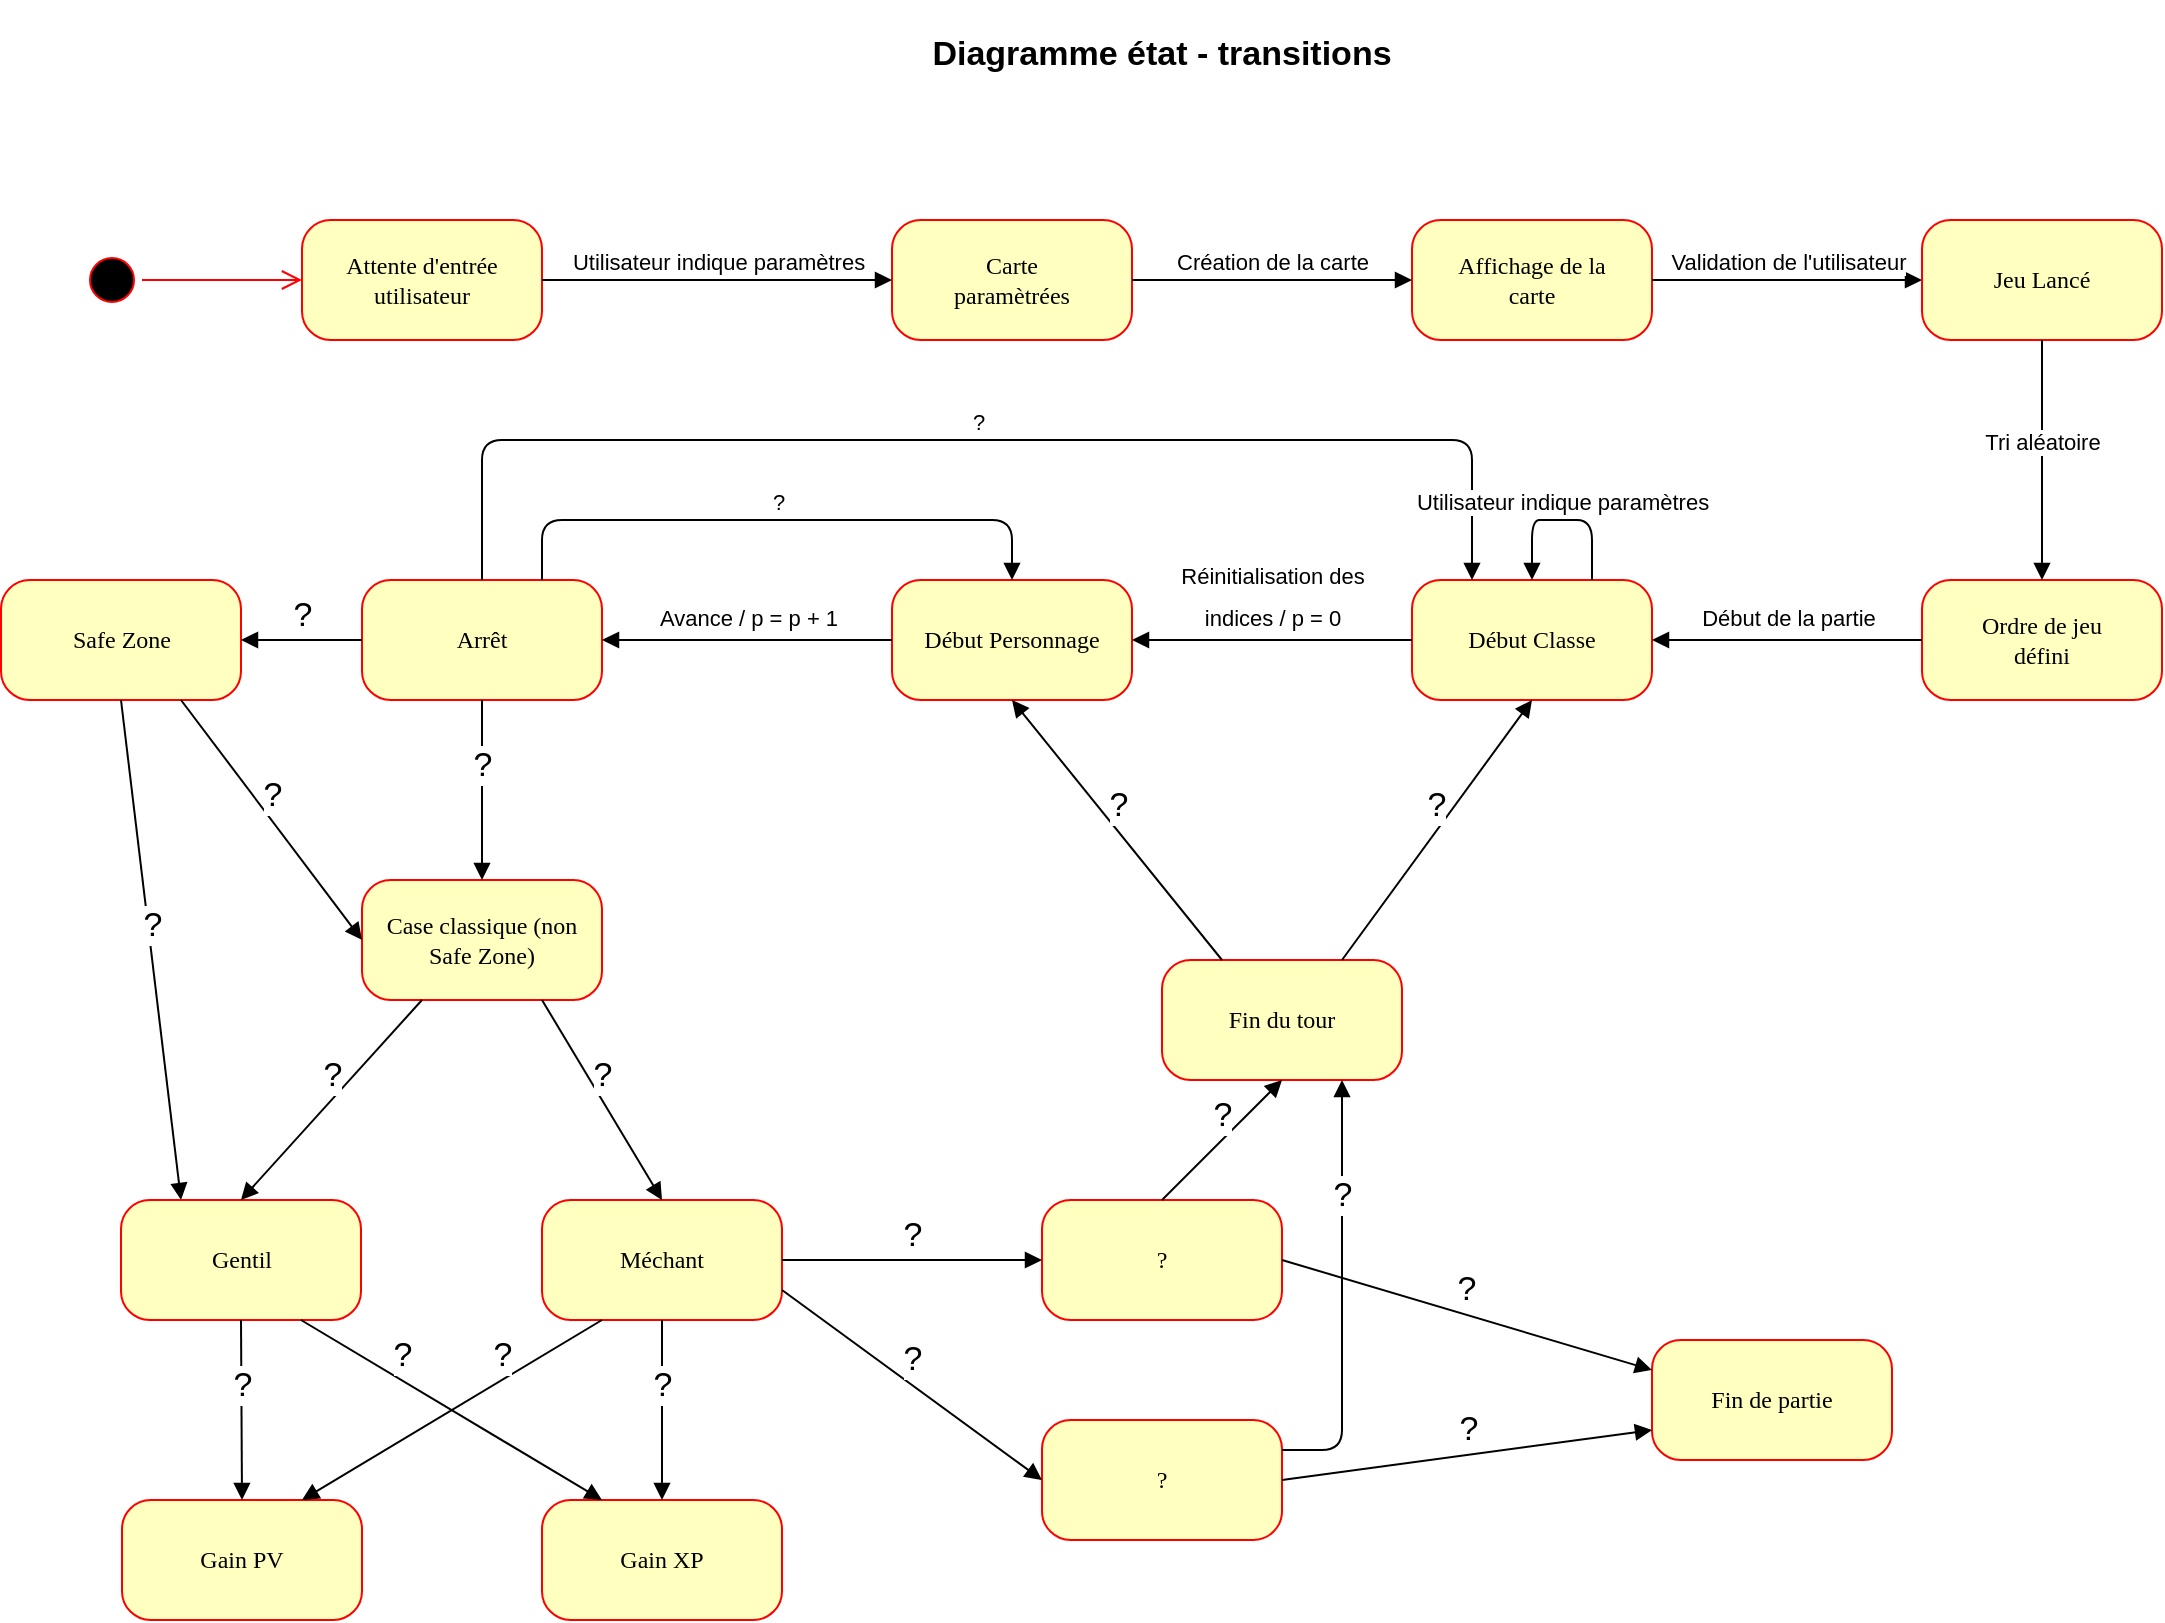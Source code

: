 <mxfile version="12.1.0" type="device" pages="1"><diagram name="Page-1" id="58cdce13-f638-feb5-8d6f-7d28b1aa9fa0"><mxGraphModel dx="2807" dy="898" grid="1" gridSize="10" guides="1" tooltips="1" connect="1" arrows="1" fold="1" page="1" pageScale="1" pageWidth="1100" pageHeight="850" background="#ffffff" math="0" shadow="0"><root><mxCell id="0"/><mxCell id="1" parent="0"/><mxCell id="382b91b5511bd0f7-1" value="" style="ellipse;html=1;shape=startState;fillColor=#000000;strokeColor=#ff0000;rounded=1;shadow=0;comic=0;labelBackgroundColor=none;fontFamily=Verdana;fontSize=12;fontColor=#000000;align=center;direction=south;" parent="1" vertex="1"><mxGeometry x="40" y="145" width="30" height="30" as="geometry"/></mxCell><mxCell id="382b91b5511bd0f7-6" value="Attente d'entrée utilisateur" style="rounded=1;whiteSpace=wrap;html=1;arcSize=24;fillColor=#ffffc0;strokeColor=#ff0000;shadow=0;comic=0;labelBackgroundColor=none;fontFamily=Verdana;fontSize=12;fontColor=#000000;align=center;" parent="1" vertex="1"><mxGeometry x="150" y="130" width="120" height="60" as="geometry"/></mxCell><mxCell id="382b91b5511bd0f7-7" value="&lt;div&gt;Carte &lt;br&gt;&lt;/div&gt;&lt;div&gt;paramètrées&lt;/div&gt;" style="rounded=1;whiteSpace=wrap;html=1;arcSize=24;fillColor=#ffffc0;strokeColor=#ff0000;shadow=0;comic=0;labelBackgroundColor=none;fontFamily=Verdana;fontSize=12;fontColor=#000000;align=center;" parent="1" vertex="1"><mxGeometry x="445" y="130" width="120" height="60" as="geometry"/></mxCell><mxCell id="382b91b5511bd0f7-9" value="&lt;div&gt;Affichage de la&lt;/div&gt;&lt;div&gt;carte&lt;br&gt;&lt;/div&gt;" style="rounded=1;whiteSpace=wrap;html=1;arcSize=24;fillColor=#ffffc0;strokeColor=#ff0000;shadow=0;comic=0;labelBackgroundColor=none;fontFamily=Verdana;fontSize=12;fontColor=#000000;align=center;" parent="1" vertex="1"><mxGeometry x="705" y="130" width="120" height="60" as="geometry"/></mxCell><mxCell id="382b91b5511bd0f7-10" value="Case classique (non Safe Zone)" style="rounded=1;whiteSpace=wrap;html=1;arcSize=24;fillColor=#ffffc0;strokeColor=#ff0000;shadow=0;comic=0;labelBackgroundColor=none;fontFamily=Verdana;fontSize=12;fontColor=#000000;align=center;" parent="1" vertex="1"><mxGeometry x="180" y="460" width="120" height="60" as="geometry"/></mxCell><mxCell id="2a3bc250acf0617d-9" style="edgeStyle=orthogonalEdgeStyle;html=1;labelBackgroundColor=none;endArrow=open;endSize=8;strokeColor=#ff0000;fontFamily=Verdana;fontSize=12;align=left;" parent="1" source="382b91b5511bd0f7-1" target="382b91b5511bd0f7-6" edge="1"><mxGeometry relative="1" as="geometry"/></mxCell><mxCell id="XSdmtjCTGofV4WeXrLUy-1" value="Validation de l'utilisateur" style="html=1;verticalAlign=bottom;endArrow=block;entryX=0;entryY=0.5;entryDx=0;entryDy=0;exitX=1;exitY=0.5;exitDx=0;exitDy=0;" parent="1" source="382b91b5511bd0f7-9" target="XSdmtjCTGofV4WeXrLUy-7" edge="1"><mxGeometry width="80" relative="1" as="geometry"><mxPoint x="850" y="160" as="sourcePoint"/><mxPoint x="930" y="160" as="targetPoint"/></mxGeometry></mxCell><mxCell id="XSdmtjCTGofV4WeXrLUy-2" value="Utilisateur indique paramètres" style="html=1;verticalAlign=bottom;endArrow=block;exitX=1;exitY=0.5;exitDx=0;exitDy=0;entryX=0;entryY=0.5;entryDx=0;entryDy=0;" parent="1" source="382b91b5511bd0f7-6" target="382b91b5511bd0f7-7" edge="1"><mxGeometry width="80" relative="1" as="geometry"><mxPoint x="280" y="160" as="sourcePoint"/><mxPoint x="360" y="160" as="targetPoint"/></mxGeometry></mxCell><mxCell id="XSdmtjCTGofV4WeXrLUy-3" value="&lt;div&gt;Création de la carte&lt;/div&gt;" style="html=1;verticalAlign=bottom;endArrow=block;entryX=0;entryY=0.5;entryDx=0;entryDy=0;exitX=1;exitY=0.5;exitDx=0;exitDy=0;" parent="1" source="382b91b5511bd0f7-7" target="382b91b5511bd0f7-9" edge="1"><mxGeometry width="80" relative="1" as="geometry"><mxPoint x="595" y="160" as="sourcePoint"/><mxPoint x="675" y="160" as="targetPoint"/></mxGeometry></mxCell><mxCell id="XSdmtjCTGofV4WeXrLUy-5" value="Diagramme état - transitions" style="text;align=center;fontStyle=1;verticalAlign=middle;spacingLeft=3;spacingRight=3;strokeColor=none;rotatable=0;points=[[0,0.5],[1,0.5]];portConstraint=eastwest;fontSize=17;" parent="1" vertex="1"><mxGeometry x="445" y="20" width="270" height="50" as="geometry"/></mxCell><mxCell id="XSdmtjCTGofV4WeXrLUy-7" value="Jeu Lancé" style="rounded=1;whiteSpace=wrap;html=1;arcSize=24;fillColor=#ffffc0;strokeColor=#ff0000;shadow=0;comic=0;labelBackgroundColor=none;fontFamily=Verdana;fontSize=12;fontColor=#000000;align=center;" parent="1" vertex="1"><mxGeometry x="960" y="130" width="120" height="60" as="geometry"/></mxCell><mxCell id="XSdmtjCTGofV4WeXrLUy-9" value="&lt;div&gt;Ordre de jeu &lt;br&gt;&lt;/div&gt;&lt;div&gt;défini&lt;/div&gt;" style="rounded=1;whiteSpace=wrap;html=1;arcSize=24;fillColor=#ffffc0;strokeColor=#ff0000;shadow=0;comic=0;labelBackgroundColor=none;fontFamily=Verdana;fontSize=12;fontColor=#000000;align=center;" parent="1" vertex="1"><mxGeometry x="960" y="310" width="120" height="60" as="geometry"/></mxCell><mxCell id="XSdmtjCTGofV4WeXrLUy-10" value="&lt;div style=&quot;font-size: 11px&quot;&gt;Tri aléatoire&lt;/div&gt;" style="html=1;verticalAlign=bottom;endArrow=block;fontSize=17;entryX=0.5;entryY=0;entryDx=0;entryDy=0;exitX=0.5;exitY=1;exitDx=0;exitDy=0;" parent="1" source="XSdmtjCTGofV4WeXrLUy-7" target="XSdmtjCTGofV4WeXrLUy-9" edge="1"><mxGeometry width="80" relative="1" as="geometry"><mxPoint x="1000" y="230" as="sourcePoint"/><mxPoint x="1080" y="230" as="targetPoint"/></mxGeometry></mxCell><mxCell id="XSdmtjCTGofV4WeXrLUy-11" value="Début Classe" style="rounded=1;whiteSpace=wrap;html=1;arcSize=24;fillColor=#ffffc0;strokeColor=#ff0000;shadow=0;comic=0;labelBackgroundColor=none;fontFamily=Verdana;fontSize=12;fontColor=#000000;align=center;" parent="1" vertex="1"><mxGeometry x="705" y="310" width="120" height="60" as="geometry"/></mxCell><mxCell id="XSdmtjCTGofV4WeXrLUy-12" value="&lt;font style=&quot;font-size: 11px&quot;&gt;Début de la partie&lt;/font&gt;" style="html=1;verticalAlign=bottom;endArrow=block;fontSize=17;entryX=1;entryY=0.5;entryDx=0;entryDy=0;exitX=0;exitY=0.5;exitDx=0;exitDy=0;" parent="1" source="XSdmtjCTGofV4WeXrLUy-9" target="XSdmtjCTGofV4WeXrLUy-11" edge="1"><mxGeometry width="80" relative="1" as="geometry"><mxPoint x="860" y="340" as="sourcePoint"/><mxPoint x="940" y="340" as="targetPoint"/></mxGeometry></mxCell><mxCell id="XSdmtjCTGofV4WeXrLUy-14" value="&lt;div&gt;Début Personnage&lt;/div&gt;" style="rounded=1;whiteSpace=wrap;html=1;arcSize=24;fillColor=#ffffc0;strokeColor=#ff0000;shadow=0;comic=0;labelBackgroundColor=none;fontFamily=Verdana;fontSize=12;fontColor=#000000;align=center;" parent="1" vertex="1"><mxGeometry x="445" y="310" width="120" height="60" as="geometry"/></mxCell><mxCell id="XSdmtjCTGofV4WeXrLUy-15" value="&lt;font style=&quot;font-size: 11px&quot;&gt;Réinitialisation des &lt;br&gt;indices / p = 0&lt;/font&gt;" style="html=1;verticalAlign=bottom;endArrow=block;fontSize=17;entryX=1;entryY=0.5;entryDx=0;entryDy=0;exitX=0;exitY=0.5;exitDx=0;exitDy=0;" parent="1" source="XSdmtjCTGofV4WeXrLUy-11" target="XSdmtjCTGofV4WeXrLUy-14" edge="1"><mxGeometry width="80" relative="1" as="geometry"><mxPoint x="590" y="400" as="sourcePoint"/><mxPoint x="670" y="400" as="targetPoint"/></mxGeometry></mxCell><mxCell id="XSdmtjCTGofV4WeXrLUy-16" value="Arrêt" style="rounded=1;whiteSpace=wrap;html=1;arcSize=24;fillColor=#ffffc0;strokeColor=#ff0000;shadow=0;comic=0;labelBackgroundColor=none;fontFamily=Verdana;fontSize=12;fontColor=#000000;align=center;" parent="1" vertex="1"><mxGeometry x="180" y="310" width="120" height="60" as="geometry"/></mxCell><mxCell id="XSdmtjCTGofV4WeXrLUy-17" value="&lt;div&gt;&lt;font style=&quot;font-size: 11px&quot;&gt;Avance / p = p + 1&lt;/font&gt;&lt;/div&gt;" style="html=1;verticalAlign=bottom;endArrow=block;fontSize=17;entryX=1;entryY=0.5;entryDx=0;entryDy=0;exitX=0;exitY=0.5;exitDx=0;exitDy=0;" parent="1" source="XSdmtjCTGofV4WeXrLUy-14" target="XSdmtjCTGofV4WeXrLUy-16" edge="1"><mxGeometry width="80" relative="1" as="geometry"><mxPoint x="320" y="350" as="sourcePoint"/><mxPoint x="400" y="350" as="targetPoint"/></mxGeometry></mxCell><mxCell id="lgbNnTjMmLjhFjJANMQM-1" value="?" style="html=1;verticalAlign=bottom;endArrow=block;exitX=0.5;exitY=0;exitDx=0;exitDy=0;entryX=0.25;entryY=0;entryDx=0;entryDy=0;" edge="1" parent="1" source="XSdmtjCTGofV4WeXrLUy-16" target="XSdmtjCTGofV4WeXrLUy-11"><mxGeometry width="80" relative="1" as="geometry"><mxPoint x="210" y="270" as="sourcePoint"/><mxPoint x="385" y="270" as="targetPoint"/><Array as="points"><mxPoint x="240" y="240"/><mxPoint x="735" y="240"/></Array></mxGeometry></mxCell><mxCell id="lgbNnTjMmLjhFjJANMQM-3" value="?" style="html=1;verticalAlign=bottom;endArrow=block;exitX=0.75;exitY=0;exitDx=0;exitDy=0;entryX=0.5;entryY=0;entryDx=0;entryDy=0;" edge="1" parent="1" source="XSdmtjCTGofV4WeXrLUy-16" target="XSdmtjCTGofV4WeXrLUy-14"><mxGeometry width="80" relative="1" as="geometry"><mxPoint x="290" y="180" as="sourcePoint"/><mxPoint x="465" y="180" as="targetPoint"/><Array as="points"><mxPoint x="270" y="280"/><mxPoint x="505" y="280"/></Array></mxGeometry></mxCell><mxCell id="lgbNnTjMmLjhFjJANMQM-4" value="Utilisateur indique paramètres" style="html=1;verticalAlign=bottom;endArrow=block;exitX=0.75;exitY=0;exitDx=0;exitDy=0;entryX=0.5;entryY=0;entryDx=0;entryDy=0;" edge="1" parent="1" source="XSdmtjCTGofV4WeXrLUy-11" target="XSdmtjCTGofV4WeXrLUy-11"><mxGeometry width="80" relative="1" as="geometry"><mxPoint x="780" y="260" as="sourcePoint"/><mxPoint x="955" y="260" as="targetPoint"/><Array as="points"><mxPoint x="795" y="280"/><mxPoint x="780" y="280"/><mxPoint x="765" y="280"/></Array></mxGeometry></mxCell><mxCell id="lgbNnTjMmLjhFjJANMQM-5" value="&lt;div&gt;Safe Zone&lt;/div&gt;" style="rounded=1;whiteSpace=wrap;html=1;arcSize=24;fillColor=#ffffc0;strokeColor=#ff0000;shadow=0;comic=0;labelBackgroundColor=none;fontFamily=Verdana;fontSize=12;fontColor=#000000;align=center;" vertex="1" parent="1"><mxGeometry x="-0.5" y="310" width="120" height="60" as="geometry"/></mxCell><mxCell id="lgbNnTjMmLjhFjJANMQM-7" value="?" style="html=1;verticalAlign=bottom;endArrow=block;fontSize=17;entryX=1;entryY=0.5;entryDx=0;entryDy=0;exitX=0;exitY=0.5;exitDx=0;exitDy=0;" edge="1" parent="1" source="XSdmtjCTGofV4WeXrLUy-16" target="lgbNnTjMmLjhFjJANMQM-5"><mxGeometry width="80" relative="1" as="geometry"><mxPoint x="455" y="350" as="sourcePoint"/><mxPoint x="280" y="350" as="targetPoint"/></mxGeometry></mxCell><mxCell id="lgbNnTjMmLjhFjJANMQM-8" value="&lt;div&gt;?&lt;/div&gt;" style="html=1;verticalAlign=bottom;endArrow=block;fontSize=17;entryX=0.5;entryY=0;entryDx=0;entryDy=0;exitX=0.5;exitY=1;exitDx=0;exitDy=0;" edge="1" parent="1" source="XSdmtjCTGofV4WeXrLUy-16" target="382b91b5511bd0f7-10"><mxGeometry width="80" relative="1" as="geometry"><mxPoint x="455" y="350" as="sourcePoint"/><mxPoint x="280" y="350" as="targetPoint"/></mxGeometry></mxCell><mxCell id="lgbNnTjMmLjhFjJANMQM-10" value="?" style="html=1;verticalAlign=bottom;endArrow=block;fontSize=17;entryX=0;entryY=0.5;entryDx=0;entryDy=0;exitX=0.75;exitY=1;exitDx=0;exitDy=0;" edge="1" parent="1" source="lgbNnTjMmLjhFjJANMQM-5" target="382b91b5511bd0f7-10"><mxGeometry width="80" relative="1" as="geometry"><mxPoint x="-60" y="390" as="sourcePoint"/><mxPoint x="-30" y="350" as="targetPoint"/></mxGeometry></mxCell><mxCell id="lgbNnTjMmLjhFjJANMQM-11" value="?" style="html=1;verticalAlign=bottom;endArrow=block;fontSize=17;exitX=0.5;exitY=1;exitDx=0;exitDy=0;entryX=0.25;entryY=0;entryDx=0;entryDy=0;" edge="1" parent="1" source="lgbNnTjMmLjhFjJANMQM-5" target="lgbNnTjMmLjhFjJANMQM-13"><mxGeometry width="80" relative="1" as="geometry"><mxPoint x="170" y="360" as="sourcePoint"/><mxPoint x="-100" y="540" as="targetPoint"/></mxGeometry></mxCell><mxCell id="lgbNnTjMmLjhFjJANMQM-12" value="Méchant" style="rounded=1;whiteSpace=wrap;html=1;arcSize=24;fillColor=#ffffc0;strokeColor=#ff0000;shadow=0;comic=0;labelBackgroundColor=none;fontFamily=Verdana;fontSize=12;fontColor=#000000;align=center;" vertex="1" parent="1"><mxGeometry x="270" y="620" width="120" height="60" as="geometry"/></mxCell><mxCell id="lgbNnTjMmLjhFjJANMQM-13" value="Gentil" style="rounded=1;whiteSpace=wrap;html=1;arcSize=24;fillColor=#ffffc0;strokeColor=#ff0000;shadow=0;comic=0;labelBackgroundColor=none;fontFamily=Verdana;fontSize=12;fontColor=#000000;align=center;" vertex="1" parent="1"><mxGeometry x="59.5" y="620" width="120" height="60" as="geometry"/></mxCell><mxCell id="lgbNnTjMmLjhFjJANMQM-14" value="Gain PV" style="rounded=1;whiteSpace=wrap;html=1;arcSize=24;fillColor=#ffffc0;strokeColor=#ff0000;shadow=0;comic=0;labelBackgroundColor=none;fontFamily=Verdana;fontSize=12;fontColor=#000000;align=center;" vertex="1" parent="1"><mxGeometry x="60" y="770" width="120" height="60" as="geometry"/></mxCell><mxCell id="lgbNnTjMmLjhFjJANMQM-15" value="Gain XP" style="rounded=1;whiteSpace=wrap;html=1;arcSize=24;fillColor=#ffffc0;strokeColor=#ff0000;shadow=0;comic=0;labelBackgroundColor=none;fontFamily=Verdana;fontSize=12;fontColor=#000000;align=center;" vertex="1" parent="1"><mxGeometry x="270" y="770" width="120" height="60" as="geometry"/></mxCell><mxCell id="lgbNnTjMmLjhFjJANMQM-16" value="?" style="rounded=1;whiteSpace=wrap;html=1;arcSize=24;fillColor=#ffffc0;strokeColor=#ff0000;shadow=0;comic=0;labelBackgroundColor=none;fontFamily=Verdana;fontSize=12;fontColor=#000000;align=center;" vertex="1" parent="1"><mxGeometry x="520" y="620" width="120" height="60" as="geometry"/></mxCell><mxCell id="lgbNnTjMmLjhFjJANMQM-17" value="?" style="rounded=1;whiteSpace=wrap;html=1;arcSize=24;fillColor=#ffffc0;strokeColor=#ff0000;shadow=0;comic=0;labelBackgroundColor=none;fontFamily=Verdana;fontSize=12;fontColor=#000000;align=center;" vertex="1" parent="1"><mxGeometry x="520" y="730" width="120" height="60" as="geometry"/></mxCell><mxCell id="lgbNnTjMmLjhFjJANMQM-19" value="Fin du tour" style="rounded=1;whiteSpace=wrap;html=1;arcSize=24;fillColor=#ffffc0;strokeColor=#ff0000;shadow=0;comic=0;labelBackgroundColor=none;fontFamily=Verdana;fontSize=12;fontColor=#000000;align=center;" vertex="1" parent="1"><mxGeometry x="580" y="500" width="120" height="60" as="geometry"/></mxCell><mxCell id="lgbNnTjMmLjhFjJANMQM-20" value="Fin de partie" style="rounded=1;whiteSpace=wrap;html=1;arcSize=24;fillColor=#ffffc0;strokeColor=#ff0000;shadow=0;comic=0;labelBackgroundColor=none;fontFamily=Verdana;fontSize=12;fontColor=#000000;align=center;" vertex="1" parent="1"><mxGeometry x="825" y="690" width="120" height="60" as="geometry"/></mxCell><mxCell id="lgbNnTjMmLjhFjJANMQM-21" value="?" style="html=1;verticalAlign=bottom;endArrow=block;fontSize=17;entryX=0.5;entryY=0;entryDx=0;entryDy=0;exitX=0.25;exitY=1;exitDx=0;exitDy=0;" edge="1" parent="1" source="382b91b5511bd0f7-10" target="lgbNnTjMmLjhFjJANMQM-13"><mxGeometry width="80" relative="1" as="geometry"><mxPoint x="-60" y="380" as="sourcePoint"/><mxPoint x="160" y="500" as="targetPoint"/></mxGeometry></mxCell><mxCell id="lgbNnTjMmLjhFjJANMQM-22" value="?" style="html=1;verticalAlign=bottom;endArrow=block;fontSize=17;entryX=0.5;entryY=0;entryDx=0;entryDy=0;exitX=0.75;exitY=1;exitDx=0;exitDy=0;" edge="1" parent="1" source="382b91b5511bd0f7-10" target="lgbNnTjMmLjhFjJANMQM-12"><mxGeometry width="80" relative="1" as="geometry"><mxPoint x="-50" y="390" as="sourcePoint"/><mxPoint x="170" y="510" as="targetPoint"/></mxGeometry></mxCell><mxCell id="lgbNnTjMmLjhFjJANMQM-23" value="?" style="html=1;verticalAlign=bottom;endArrow=block;fontSize=17;entryX=0.5;entryY=1;entryDx=0;entryDy=0;exitX=0.25;exitY=0;exitDx=0;exitDy=0;" edge="1" parent="1" source="lgbNnTjMmLjhFjJANMQM-19" target="XSdmtjCTGofV4WeXrLUy-14"><mxGeometry width="80" relative="1" as="geometry"><mxPoint x="-40" y="400" as="sourcePoint"/><mxPoint x="180" y="520" as="targetPoint"/></mxGeometry></mxCell><mxCell id="lgbNnTjMmLjhFjJANMQM-24" value="?" style="html=1;verticalAlign=bottom;endArrow=block;fontSize=17;entryX=0.5;entryY=1;entryDx=0;entryDy=0;exitX=0.75;exitY=0;exitDx=0;exitDy=0;" edge="1" parent="1" source="lgbNnTjMmLjhFjJANMQM-19" target="XSdmtjCTGofV4WeXrLUy-11"><mxGeometry width="80" relative="1" as="geometry"><mxPoint x="-30" y="410" as="sourcePoint"/><mxPoint x="190" y="530" as="targetPoint"/></mxGeometry></mxCell><mxCell id="lgbNnTjMmLjhFjJANMQM-25" value="?" style="html=1;verticalAlign=bottom;endArrow=block;fontSize=17;entryX=0.5;entryY=1;entryDx=0;entryDy=0;exitX=0.5;exitY=0;exitDx=0;exitDy=0;" edge="1" parent="1" source="lgbNnTjMmLjhFjJANMQM-16" target="lgbNnTjMmLjhFjJANMQM-19"><mxGeometry width="80" relative="1" as="geometry"><mxPoint x="-20" y="420" as="sourcePoint"/><mxPoint x="200" y="540" as="targetPoint"/></mxGeometry></mxCell><mxCell id="lgbNnTjMmLjhFjJANMQM-26" value="?" style="html=1;verticalAlign=bottom;endArrow=block;fontSize=17;entryX=0;entryY=0.25;entryDx=0;entryDy=0;exitX=1;exitY=0.5;exitDx=0;exitDy=0;" edge="1" parent="1" source="lgbNnTjMmLjhFjJANMQM-16" target="lgbNnTjMmLjhFjJANMQM-20"><mxGeometry width="80" relative="1" as="geometry"><mxPoint x="690" y="650" as="sourcePoint"/><mxPoint x="210" y="550" as="targetPoint"/></mxGeometry></mxCell><mxCell id="lgbNnTjMmLjhFjJANMQM-27" value="?" style="html=1;verticalAlign=bottom;endArrow=block;fontSize=17;entryX=0;entryY=0.75;entryDx=0;entryDy=0;exitX=1;exitY=0.5;exitDx=0;exitDy=0;" edge="1" parent="1" source="lgbNnTjMmLjhFjJANMQM-17" target="lgbNnTjMmLjhFjJANMQM-20"><mxGeometry width="80" relative="1" as="geometry"><mxPoint y="440" as="sourcePoint"/><mxPoint x="220" y="560" as="targetPoint"/></mxGeometry></mxCell><mxCell id="lgbNnTjMmLjhFjJANMQM-28" value="?" style="html=1;verticalAlign=bottom;endArrow=block;fontSize=17;entryX=0.5;entryY=0;entryDx=0;entryDy=0;exitX=0.5;exitY=1;exitDx=0;exitDy=0;" edge="1" parent="1" source="lgbNnTjMmLjhFjJANMQM-13" target="lgbNnTjMmLjhFjJANMQM-14"><mxGeometry width="80" relative="1" as="geometry"><mxPoint x="10" y="450" as="sourcePoint"/><mxPoint x="230" y="570" as="targetPoint"/></mxGeometry></mxCell><mxCell id="lgbNnTjMmLjhFjJANMQM-29" value="?" style="html=1;verticalAlign=bottom;endArrow=block;fontSize=17;entryX=0.25;entryY=0;entryDx=0;entryDy=0;exitX=0.75;exitY=1;exitDx=0;exitDy=0;" edge="1" parent="1" source="lgbNnTjMmLjhFjJANMQM-13" target="lgbNnTjMmLjhFjJANMQM-15"><mxGeometry x="-0.333" width="80" relative="1" as="geometry"><mxPoint x="20" y="460" as="sourcePoint"/><mxPoint x="240" y="580" as="targetPoint"/><mxPoint as="offset"/></mxGeometry></mxCell><mxCell id="lgbNnTjMmLjhFjJANMQM-30" value="?" style="html=1;verticalAlign=bottom;endArrow=block;fontSize=17;entryX=0.75;entryY=0;entryDx=0;entryDy=0;exitX=0.25;exitY=1;exitDx=0;exitDy=0;" edge="1" parent="1" source="lgbNnTjMmLjhFjJANMQM-12" target="lgbNnTjMmLjhFjJANMQM-14"><mxGeometry x="-0.333" width="80" relative="1" as="geometry"><mxPoint x="30" y="470" as="sourcePoint"/><mxPoint x="250" y="590" as="targetPoint"/><mxPoint as="offset"/></mxGeometry></mxCell><mxCell id="lgbNnTjMmLjhFjJANMQM-31" value="?" style="html=1;verticalAlign=bottom;endArrow=block;fontSize=17;entryX=0.5;entryY=0;entryDx=0;entryDy=0;exitX=0.5;exitY=1;exitDx=0;exitDy=0;" edge="1" parent="1" source="lgbNnTjMmLjhFjJANMQM-12" target="lgbNnTjMmLjhFjJANMQM-15"><mxGeometry width="80" relative="1" as="geometry"><mxPoint x="40" y="480" as="sourcePoint"/><mxPoint x="260" y="600" as="targetPoint"/></mxGeometry></mxCell><mxCell id="lgbNnTjMmLjhFjJANMQM-32" value="?" style="html=1;verticalAlign=bottom;endArrow=block;fontSize=17;entryX=0;entryY=0.5;entryDx=0;entryDy=0;exitX=1;exitY=0.5;exitDx=0;exitDy=0;" edge="1" parent="1" source="lgbNnTjMmLjhFjJANMQM-12" target="lgbNnTjMmLjhFjJANMQM-16"><mxGeometry width="80" relative="1" as="geometry"><mxPoint x="50" y="490" as="sourcePoint"/><mxPoint x="270" y="610" as="targetPoint"/></mxGeometry></mxCell><mxCell id="lgbNnTjMmLjhFjJANMQM-33" value="?" style="html=1;verticalAlign=bottom;endArrow=block;fontSize=17;entryX=0;entryY=0.5;entryDx=0;entryDy=0;exitX=1;exitY=0.75;exitDx=0;exitDy=0;" edge="1" parent="1" source="lgbNnTjMmLjhFjJANMQM-12" target="lgbNnTjMmLjhFjJANMQM-17"><mxGeometry width="80" relative="1" as="geometry"><mxPoint x="60" y="500" as="sourcePoint"/><mxPoint x="280" y="620" as="targetPoint"/></mxGeometry></mxCell><mxCell id="lgbNnTjMmLjhFjJANMQM-34" value="?" style="html=1;verticalAlign=bottom;endArrow=block;fontSize=17;entryX=0.75;entryY=1;entryDx=0;entryDy=0;exitX=1;exitY=0.25;exitDx=0;exitDy=0;" edge="1" parent="1" source="lgbNnTjMmLjhFjJANMQM-17" target="lgbNnTjMmLjhFjJANMQM-19"><mxGeometry x="0.349" width="80" relative="1" as="geometry"><mxPoint x="670" y="740" as="sourcePoint"/><mxPoint x="290" y="630" as="targetPoint"/><Array as="points"><mxPoint x="670" y="745"/></Array><mxPoint as="offset"/></mxGeometry></mxCell></root></mxGraphModel></diagram></mxfile>